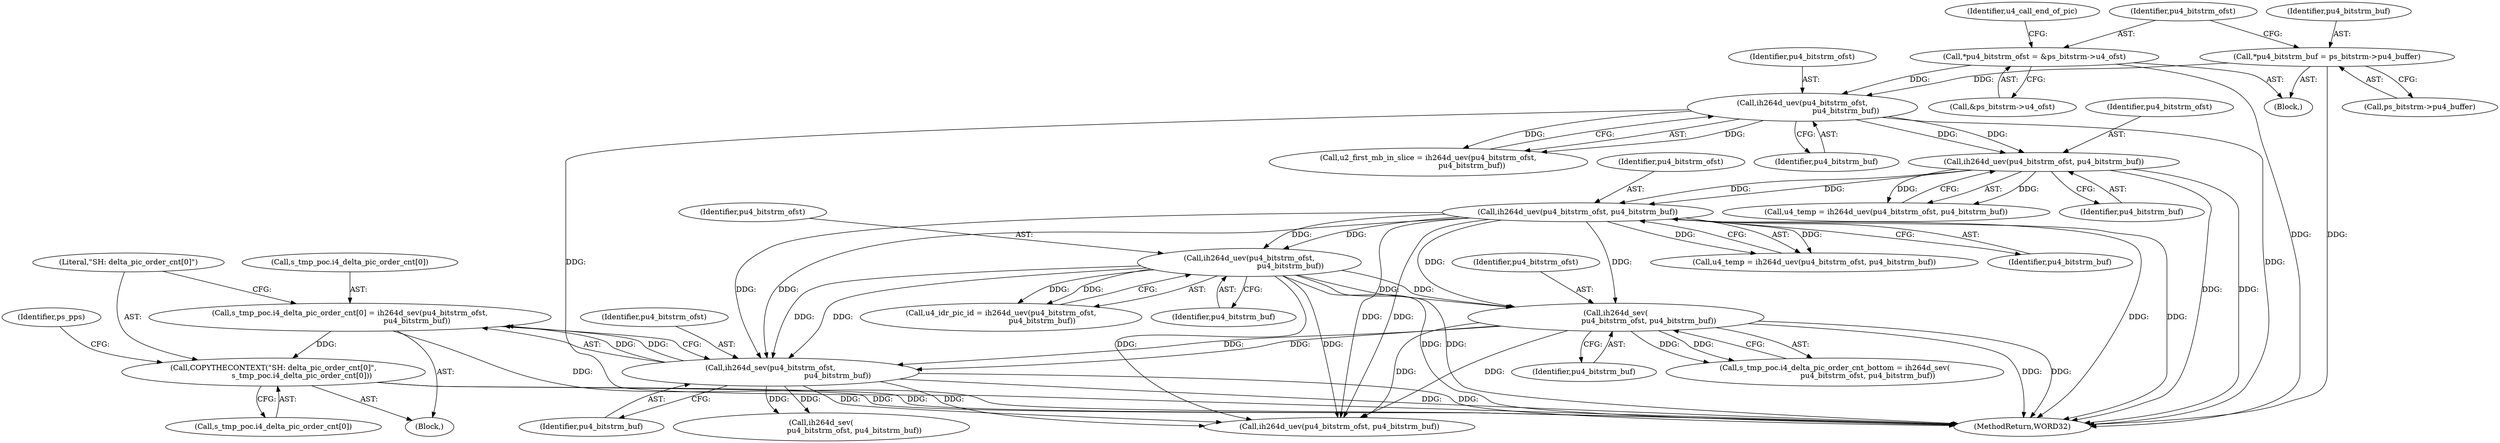 digraph "0_Android_0b23c81c3dd9ec38f7e6806a3955fed1925541a0_2@array" {
"1000814" [label="(Call,s_tmp_poc.i4_delta_pic_order_cnt[0] = ih264d_sev(pu4_bitstrm_ofst,\n                                                         pu4_bitstrm_buf))"];
"1000820" [label="(Call,ih264d_sev(pu4_bitstrm_ofst,\n                                                         pu4_bitstrm_buf))"];
"1000410" [label="(Call,ih264d_uev(pu4_bitstrm_ofst, pu4_bitstrm_buf))"];
"1000269" [label="(Call,ih264d_uev(pu4_bitstrm_ofst, pu4_bitstrm_buf))"];
"1000229" [label="(Call,ih264d_uev(pu4_bitstrm_ofst,\n                                     pu4_bitstrm_buf))"];
"1000201" [label="(Call,*pu4_bitstrm_ofst = &ps_bitstrm->u4_ofst)"];
"1000195" [label="(Call,*pu4_bitstrm_buf = ps_bitstrm->pu4_buffer)"];
"1000782" [label="(Call,ih264d_sev(\n                            pu4_bitstrm_ofst, pu4_bitstrm_buf))"];
"1000698" [label="(Call,ih264d_uev(pu4_bitstrm_ofst,\n                                   pu4_bitstrm_buf))"];
"1000823" [label="(Call,COPYTHECONTEXT(\"SH: delta_pic_order_cnt[0]\",\n                        s_tmp_poc.i4_delta_pic_order_cnt[0]))"];
"1002589" [label="(MethodReturn,WORD32)"];
"1000778" [label="(Call,s_tmp_poc.i4_delta_pic_order_cnt_bottom = ih264d_sev(\n                            pu4_bitstrm_ofst, pu4_bitstrm_buf))"];
"1000699" [label="(Identifier,pu4_bitstrm_ofst)"];
"1000822" [label="(Identifier,pu4_bitstrm_buf)"];
"1000410" [label="(Call,ih264d_uev(pu4_bitstrm_ofst, pu4_bitstrm_buf))"];
"1000267" [label="(Call,u4_temp = ih264d_uev(pu4_bitstrm_ofst, pu4_bitstrm_buf))"];
"1000823" [label="(Call,COPYTHECONTEXT(\"SH: delta_pic_order_cnt[0]\",\n                        s_tmp_poc.i4_delta_pic_order_cnt[0]))"];
"1000197" [label="(Call,ps_bitstrm->pu4_buffer)"];
"1000814" [label="(Call,s_tmp_poc.i4_delta_pic_order_cnt[0] = ih264d_sev(pu4_bitstrm_ofst,\n                                                         pu4_bitstrm_buf))"];
"1000696" [label="(Call,u4_idr_pic_id = ih264d_uev(pu4_bitstrm_ofst,\n                                   pu4_bitstrm_buf))"];
"1000196" [label="(Identifier,pu4_bitstrm_buf)"];
"1000270" [label="(Identifier,pu4_bitstrm_ofst)"];
"1000784" [label="(Identifier,pu4_bitstrm_buf)"];
"1000230" [label="(Identifier,pu4_bitstrm_ofst)"];
"1000411" [label="(Identifier,pu4_bitstrm_ofst)"];
"1000821" [label="(Identifier,pu4_bitstrm_ofst)"];
"1000408" [label="(Call,u4_temp = ih264d_uev(pu4_bitstrm_ofst, pu4_bitstrm_buf))"];
"1000227" [label="(Call,u2_first_mb_in_slice = ih264d_uev(pu4_bitstrm_ofst,\n                                     pu4_bitstrm_buf))"];
"1000269" [label="(Call,ih264d_uev(pu4_bitstrm_ofst, pu4_bitstrm_buf))"];
"1000825" [label="(Call,s_tmp_poc.i4_delta_pic_order_cnt[0])"];
"1000824" [label="(Literal,\"SH: delta_pic_order_cnt[0]\")"];
"1000231" [label="(Identifier,pu4_bitstrm_buf)"];
"1000815" [label="(Call,s_tmp_poc.i4_delta_pic_order_cnt[0])"];
"1000698" [label="(Call,ih264d_uev(pu4_bitstrm_ofst,\n                                   pu4_bitstrm_buf))"];
"1000813" [label="(Block,)"];
"1000195" [label="(Call,*pu4_bitstrm_buf = ps_bitstrm->pu4_buffer)"];
"1000158" [label="(Block,)"];
"1000833" [label="(Identifier,ps_pps)"];
"1000218" [label="(Identifier,u4_call_end_of_pic)"];
"1000201" [label="(Call,*pu4_bitstrm_ofst = &ps_bitstrm->u4_ofst)"];
"1000271" [label="(Identifier,pu4_bitstrm_buf)"];
"1000203" [label="(Call,&ps_bitstrm->u4_ofst)"];
"1000783" [label="(Identifier,pu4_bitstrm_ofst)"];
"1000202" [label="(Identifier,pu4_bitstrm_ofst)"];
"1000782" [label="(Call,ih264d_sev(\n                            pu4_bitstrm_ofst, pu4_bitstrm_buf))"];
"1000861" [label="(Call,ih264d_uev(pu4_bitstrm_ofst, pu4_bitstrm_buf))"];
"1000412" [label="(Identifier,pu4_bitstrm_buf)"];
"1000700" [label="(Identifier,pu4_bitstrm_buf)"];
"1000820" [label="(Call,ih264d_sev(pu4_bitstrm_ofst,\n                                                         pu4_bitstrm_buf))"];
"1000229" [label="(Call,ih264d_uev(pu4_bitstrm_ofst,\n                                     pu4_bitstrm_buf))"];
"1000844" [label="(Call,ih264d_sev(\n                            pu4_bitstrm_ofst, pu4_bitstrm_buf))"];
"1000814" -> "1000813"  [label="AST: "];
"1000814" -> "1000820"  [label="CFG: "];
"1000815" -> "1000814"  [label="AST: "];
"1000820" -> "1000814"  [label="AST: "];
"1000824" -> "1000814"  [label="CFG: "];
"1000814" -> "1002589"  [label="DDG: "];
"1000820" -> "1000814"  [label="DDG: "];
"1000820" -> "1000814"  [label="DDG: "];
"1000814" -> "1000823"  [label="DDG: "];
"1000820" -> "1000822"  [label="CFG: "];
"1000821" -> "1000820"  [label="AST: "];
"1000822" -> "1000820"  [label="AST: "];
"1000820" -> "1002589"  [label="DDG: "];
"1000820" -> "1002589"  [label="DDG: "];
"1000410" -> "1000820"  [label="DDG: "];
"1000410" -> "1000820"  [label="DDG: "];
"1000782" -> "1000820"  [label="DDG: "];
"1000782" -> "1000820"  [label="DDG: "];
"1000698" -> "1000820"  [label="DDG: "];
"1000698" -> "1000820"  [label="DDG: "];
"1000820" -> "1000844"  [label="DDG: "];
"1000820" -> "1000844"  [label="DDG: "];
"1000820" -> "1000861"  [label="DDG: "];
"1000820" -> "1000861"  [label="DDG: "];
"1000410" -> "1000408"  [label="AST: "];
"1000410" -> "1000412"  [label="CFG: "];
"1000411" -> "1000410"  [label="AST: "];
"1000412" -> "1000410"  [label="AST: "];
"1000408" -> "1000410"  [label="CFG: "];
"1000410" -> "1002589"  [label="DDG: "];
"1000410" -> "1002589"  [label="DDG: "];
"1000410" -> "1000408"  [label="DDG: "];
"1000410" -> "1000408"  [label="DDG: "];
"1000269" -> "1000410"  [label="DDG: "];
"1000269" -> "1000410"  [label="DDG: "];
"1000410" -> "1000698"  [label="DDG: "];
"1000410" -> "1000698"  [label="DDG: "];
"1000410" -> "1000782"  [label="DDG: "];
"1000410" -> "1000782"  [label="DDG: "];
"1000410" -> "1000861"  [label="DDG: "];
"1000410" -> "1000861"  [label="DDG: "];
"1000269" -> "1000267"  [label="AST: "];
"1000269" -> "1000271"  [label="CFG: "];
"1000270" -> "1000269"  [label="AST: "];
"1000271" -> "1000269"  [label="AST: "];
"1000267" -> "1000269"  [label="CFG: "];
"1000269" -> "1002589"  [label="DDG: "];
"1000269" -> "1002589"  [label="DDG: "];
"1000269" -> "1000267"  [label="DDG: "];
"1000269" -> "1000267"  [label="DDG: "];
"1000229" -> "1000269"  [label="DDG: "];
"1000229" -> "1000269"  [label="DDG: "];
"1000229" -> "1000227"  [label="AST: "];
"1000229" -> "1000231"  [label="CFG: "];
"1000230" -> "1000229"  [label="AST: "];
"1000231" -> "1000229"  [label="AST: "];
"1000227" -> "1000229"  [label="CFG: "];
"1000229" -> "1002589"  [label="DDG: "];
"1000229" -> "1002589"  [label="DDG: "];
"1000229" -> "1000227"  [label="DDG: "];
"1000229" -> "1000227"  [label="DDG: "];
"1000201" -> "1000229"  [label="DDG: "];
"1000195" -> "1000229"  [label="DDG: "];
"1000201" -> "1000158"  [label="AST: "];
"1000201" -> "1000203"  [label="CFG: "];
"1000202" -> "1000201"  [label="AST: "];
"1000203" -> "1000201"  [label="AST: "];
"1000218" -> "1000201"  [label="CFG: "];
"1000201" -> "1002589"  [label="DDG: "];
"1000195" -> "1000158"  [label="AST: "];
"1000195" -> "1000197"  [label="CFG: "];
"1000196" -> "1000195"  [label="AST: "];
"1000197" -> "1000195"  [label="AST: "];
"1000202" -> "1000195"  [label="CFG: "];
"1000195" -> "1002589"  [label="DDG: "];
"1000782" -> "1000778"  [label="AST: "];
"1000782" -> "1000784"  [label="CFG: "];
"1000783" -> "1000782"  [label="AST: "];
"1000784" -> "1000782"  [label="AST: "];
"1000778" -> "1000782"  [label="CFG: "];
"1000782" -> "1002589"  [label="DDG: "];
"1000782" -> "1002589"  [label="DDG: "];
"1000782" -> "1000778"  [label="DDG: "];
"1000782" -> "1000778"  [label="DDG: "];
"1000698" -> "1000782"  [label="DDG: "];
"1000698" -> "1000782"  [label="DDG: "];
"1000782" -> "1000861"  [label="DDG: "];
"1000782" -> "1000861"  [label="DDG: "];
"1000698" -> "1000696"  [label="AST: "];
"1000698" -> "1000700"  [label="CFG: "];
"1000699" -> "1000698"  [label="AST: "];
"1000700" -> "1000698"  [label="AST: "];
"1000696" -> "1000698"  [label="CFG: "];
"1000698" -> "1002589"  [label="DDG: "];
"1000698" -> "1002589"  [label="DDG: "];
"1000698" -> "1000696"  [label="DDG: "];
"1000698" -> "1000696"  [label="DDG: "];
"1000698" -> "1000861"  [label="DDG: "];
"1000698" -> "1000861"  [label="DDG: "];
"1000823" -> "1000813"  [label="AST: "];
"1000823" -> "1000825"  [label="CFG: "];
"1000824" -> "1000823"  [label="AST: "];
"1000825" -> "1000823"  [label="AST: "];
"1000833" -> "1000823"  [label="CFG: "];
"1000823" -> "1002589"  [label="DDG: "];
"1000823" -> "1002589"  [label="DDG: "];
}
